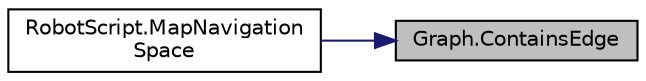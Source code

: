 digraph "Graph.ContainsEdge"
{
 // LATEX_PDF_SIZE
  edge [fontname="Helvetica",fontsize="10",labelfontname="Helvetica",labelfontsize="10"];
  node [fontname="Helvetica",fontsize="10",shape=record];
  rankdir="RL";
  Node1 [label="Graph.ContainsEdge",height=0.2,width=0.4,color="black", fillcolor="grey75", style="filled", fontcolor="black",tooltip=" "];
  Node1 -> Node2 [dir="back",color="midnightblue",fontsize="10",style="solid"];
  Node2 [label="RobotScript.MapNavigation\lSpace",height=0.2,width=0.4,color="black", fillcolor="white", style="filled",URL="$class_robot_script.html#a69de43a921043364a81d249ac2bee207",tooltip=" "];
}
